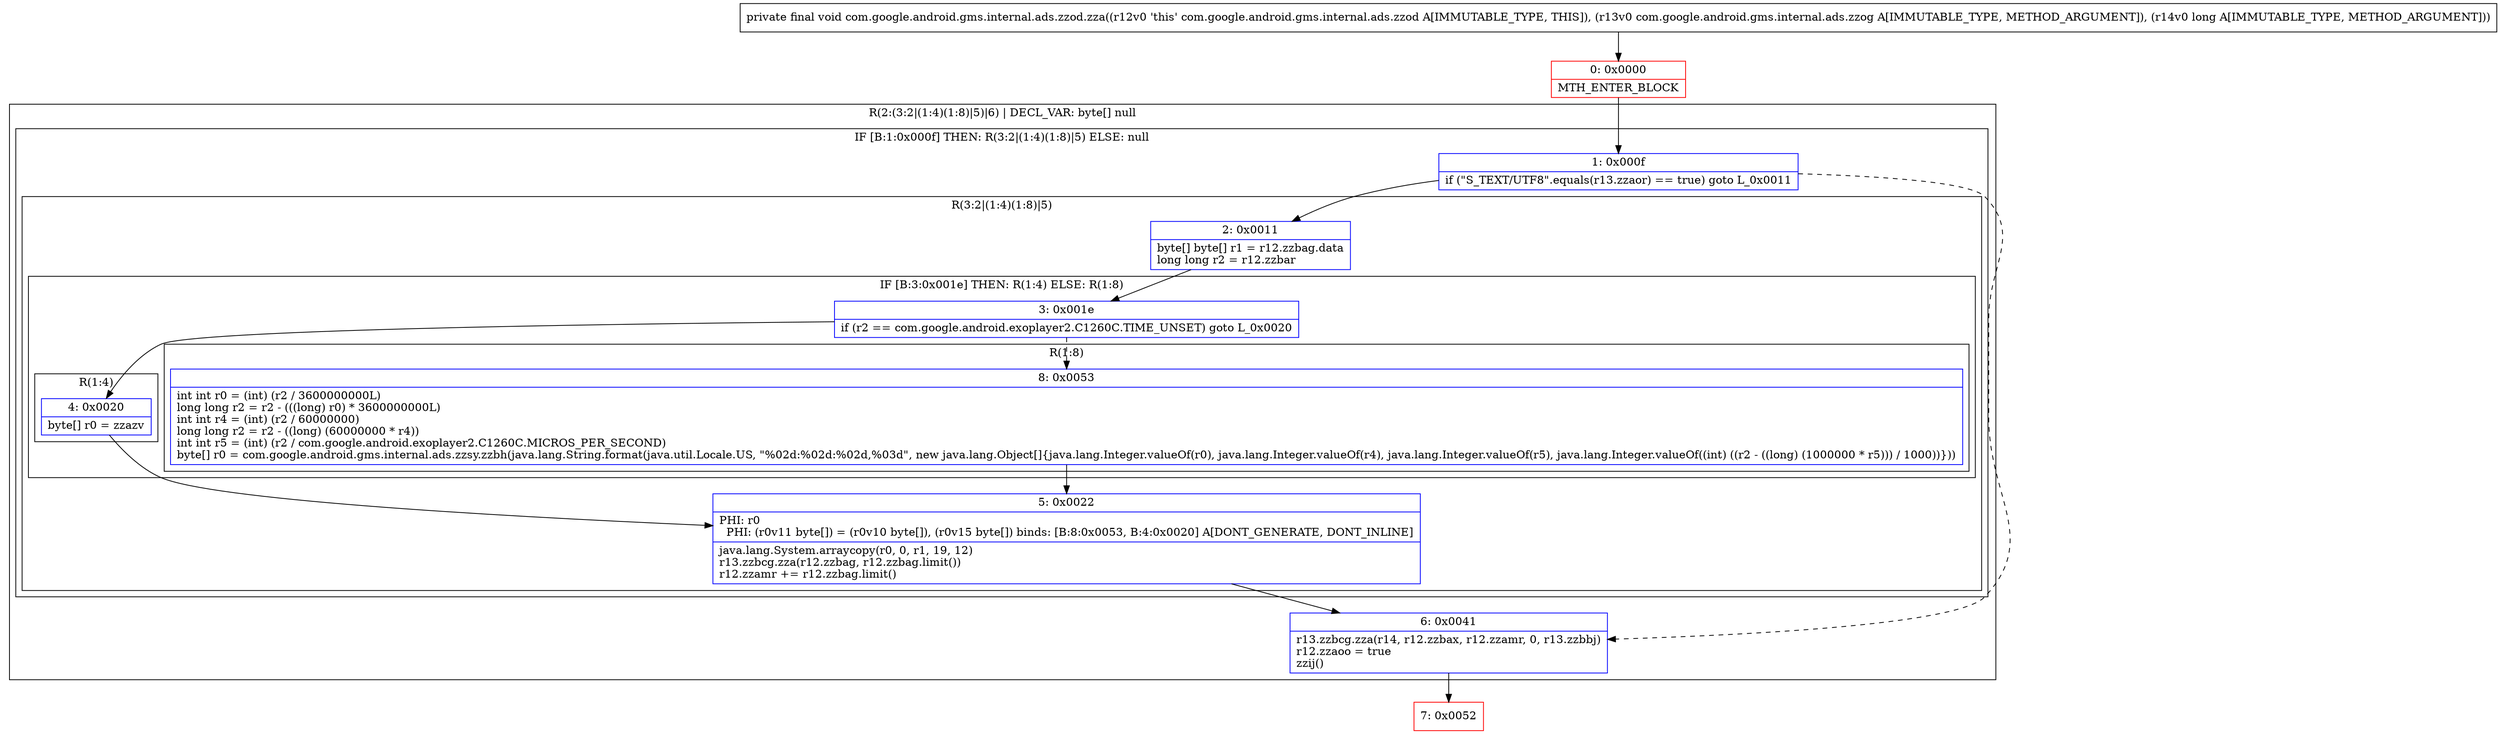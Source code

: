 digraph "CFG forcom.google.android.gms.internal.ads.zzod.zza(Lcom\/google\/android\/gms\/internal\/ads\/zzog;J)V" {
subgraph cluster_Region_1889444377 {
label = "R(2:(3:2|(1:4)(1:8)|5)|6) | DECL_VAR: byte[] null\l";
node [shape=record,color=blue];
subgraph cluster_IfRegion_561520377 {
label = "IF [B:1:0x000f] THEN: R(3:2|(1:4)(1:8)|5) ELSE: null";
node [shape=record,color=blue];
Node_1 [shape=record,label="{1\:\ 0x000f|if (\"S_TEXT\/UTF8\".equals(r13.zzaor) == true) goto L_0x0011\l}"];
subgraph cluster_Region_2141132754 {
label = "R(3:2|(1:4)(1:8)|5)";
node [shape=record,color=blue];
Node_2 [shape=record,label="{2\:\ 0x0011|byte[] byte[] r1 = r12.zzbag.data\llong long r2 = r12.zzbar\l}"];
subgraph cluster_IfRegion_137924390 {
label = "IF [B:3:0x001e] THEN: R(1:4) ELSE: R(1:8)";
node [shape=record,color=blue];
Node_3 [shape=record,label="{3\:\ 0x001e|if (r2 == com.google.android.exoplayer2.C1260C.TIME_UNSET) goto L_0x0020\l}"];
subgraph cluster_Region_1011265812 {
label = "R(1:4)";
node [shape=record,color=blue];
Node_4 [shape=record,label="{4\:\ 0x0020|byte[] r0 = zzazv\l}"];
}
subgraph cluster_Region_152867074 {
label = "R(1:8)";
node [shape=record,color=blue];
Node_8 [shape=record,label="{8\:\ 0x0053|int int r0 = (int) (r2 \/ 3600000000L)\llong long r2 = r2 \- (((long) r0) * 3600000000L)\lint int r4 = (int) (r2 \/ 60000000)\llong long r2 = r2 \- ((long) (60000000 * r4))\lint int r5 = (int) (r2 \/ com.google.android.exoplayer2.C1260C.MICROS_PER_SECOND)\lbyte[] r0 = com.google.android.gms.internal.ads.zzsy.zzbh(java.lang.String.format(java.util.Locale.US, \"%02d:%02d:%02d,%03d\", new java.lang.Object[]\{java.lang.Integer.valueOf(r0), java.lang.Integer.valueOf(r4), java.lang.Integer.valueOf(r5), java.lang.Integer.valueOf((int) ((r2 \- ((long) (1000000 * r5))) \/ 1000))\}))\l}"];
}
}
Node_5 [shape=record,label="{5\:\ 0x0022|PHI: r0 \l  PHI: (r0v11 byte[]) = (r0v10 byte[]), (r0v15 byte[]) binds: [B:8:0x0053, B:4:0x0020] A[DONT_GENERATE, DONT_INLINE]\l|java.lang.System.arraycopy(r0, 0, r1, 19, 12)\lr13.zzbcg.zza(r12.zzbag, r12.zzbag.limit())\lr12.zzamr += r12.zzbag.limit()\l}"];
}
}
Node_6 [shape=record,label="{6\:\ 0x0041|r13.zzbcg.zza(r14, r12.zzbax, r12.zzamr, 0, r13.zzbbj)\lr12.zzaoo = true\lzzij()\l}"];
}
Node_0 [shape=record,color=red,label="{0\:\ 0x0000|MTH_ENTER_BLOCK\l}"];
Node_7 [shape=record,color=red,label="{7\:\ 0x0052}"];
MethodNode[shape=record,label="{private final void com.google.android.gms.internal.ads.zzod.zza((r12v0 'this' com.google.android.gms.internal.ads.zzod A[IMMUTABLE_TYPE, THIS]), (r13v0 com.google.android.gms.internal.ads.zzog A[IMMUTABLE_TYPE, METHOD_ARGUMENT]), (r14v0 long A[IMMUTABLE_TYPE, METHOD_ARGUMENT])) }"];
MethodNode -> Node_0;
Node_1 -> Node_2;
Node_1 -> Node_6[style=dashed];
Node_2 -> Node_3;
Node_3 -> Node_4;
Node_3 -> Node_8[style=dashed];
Node_4 -> Node_5;
Node_8 -> Node_5;
Node_5 -> Node_6;
Node_6 -> Node_7;
Node_0 -> Node_1;
}


